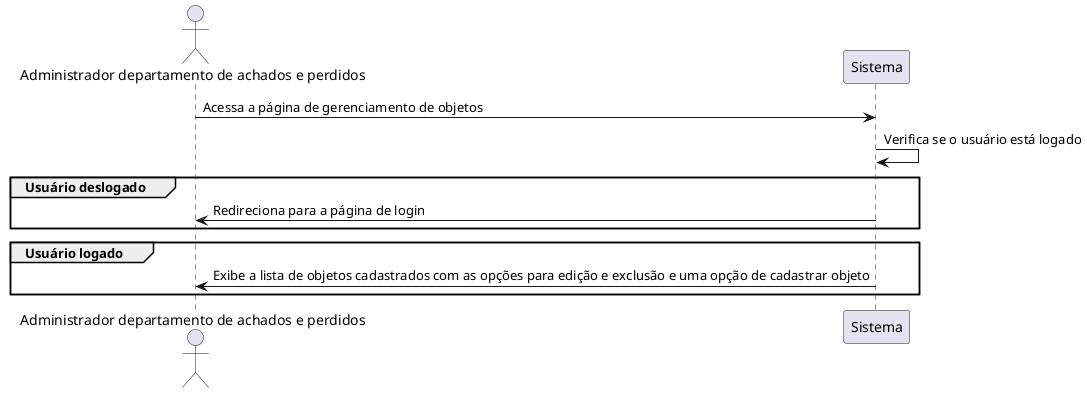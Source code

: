 @startuml RAP02

actor "Administrador departamento de achados e perdidos" as admin
participant "Sistema" as sistema

admin -> sistema: Acessa a página de gerenciamento de objetos
sistema -> sistema: Verifica se o usuário está logado

group Usuário deslogado
  sistema -> admin: Redireciona para a página de login
end

group Usuário logado
  sistema -> admin: Exibe a lista de objetos cadastrados com as opções para edição e exclusão e uma opção de cadastrar objeto
end

@enduml